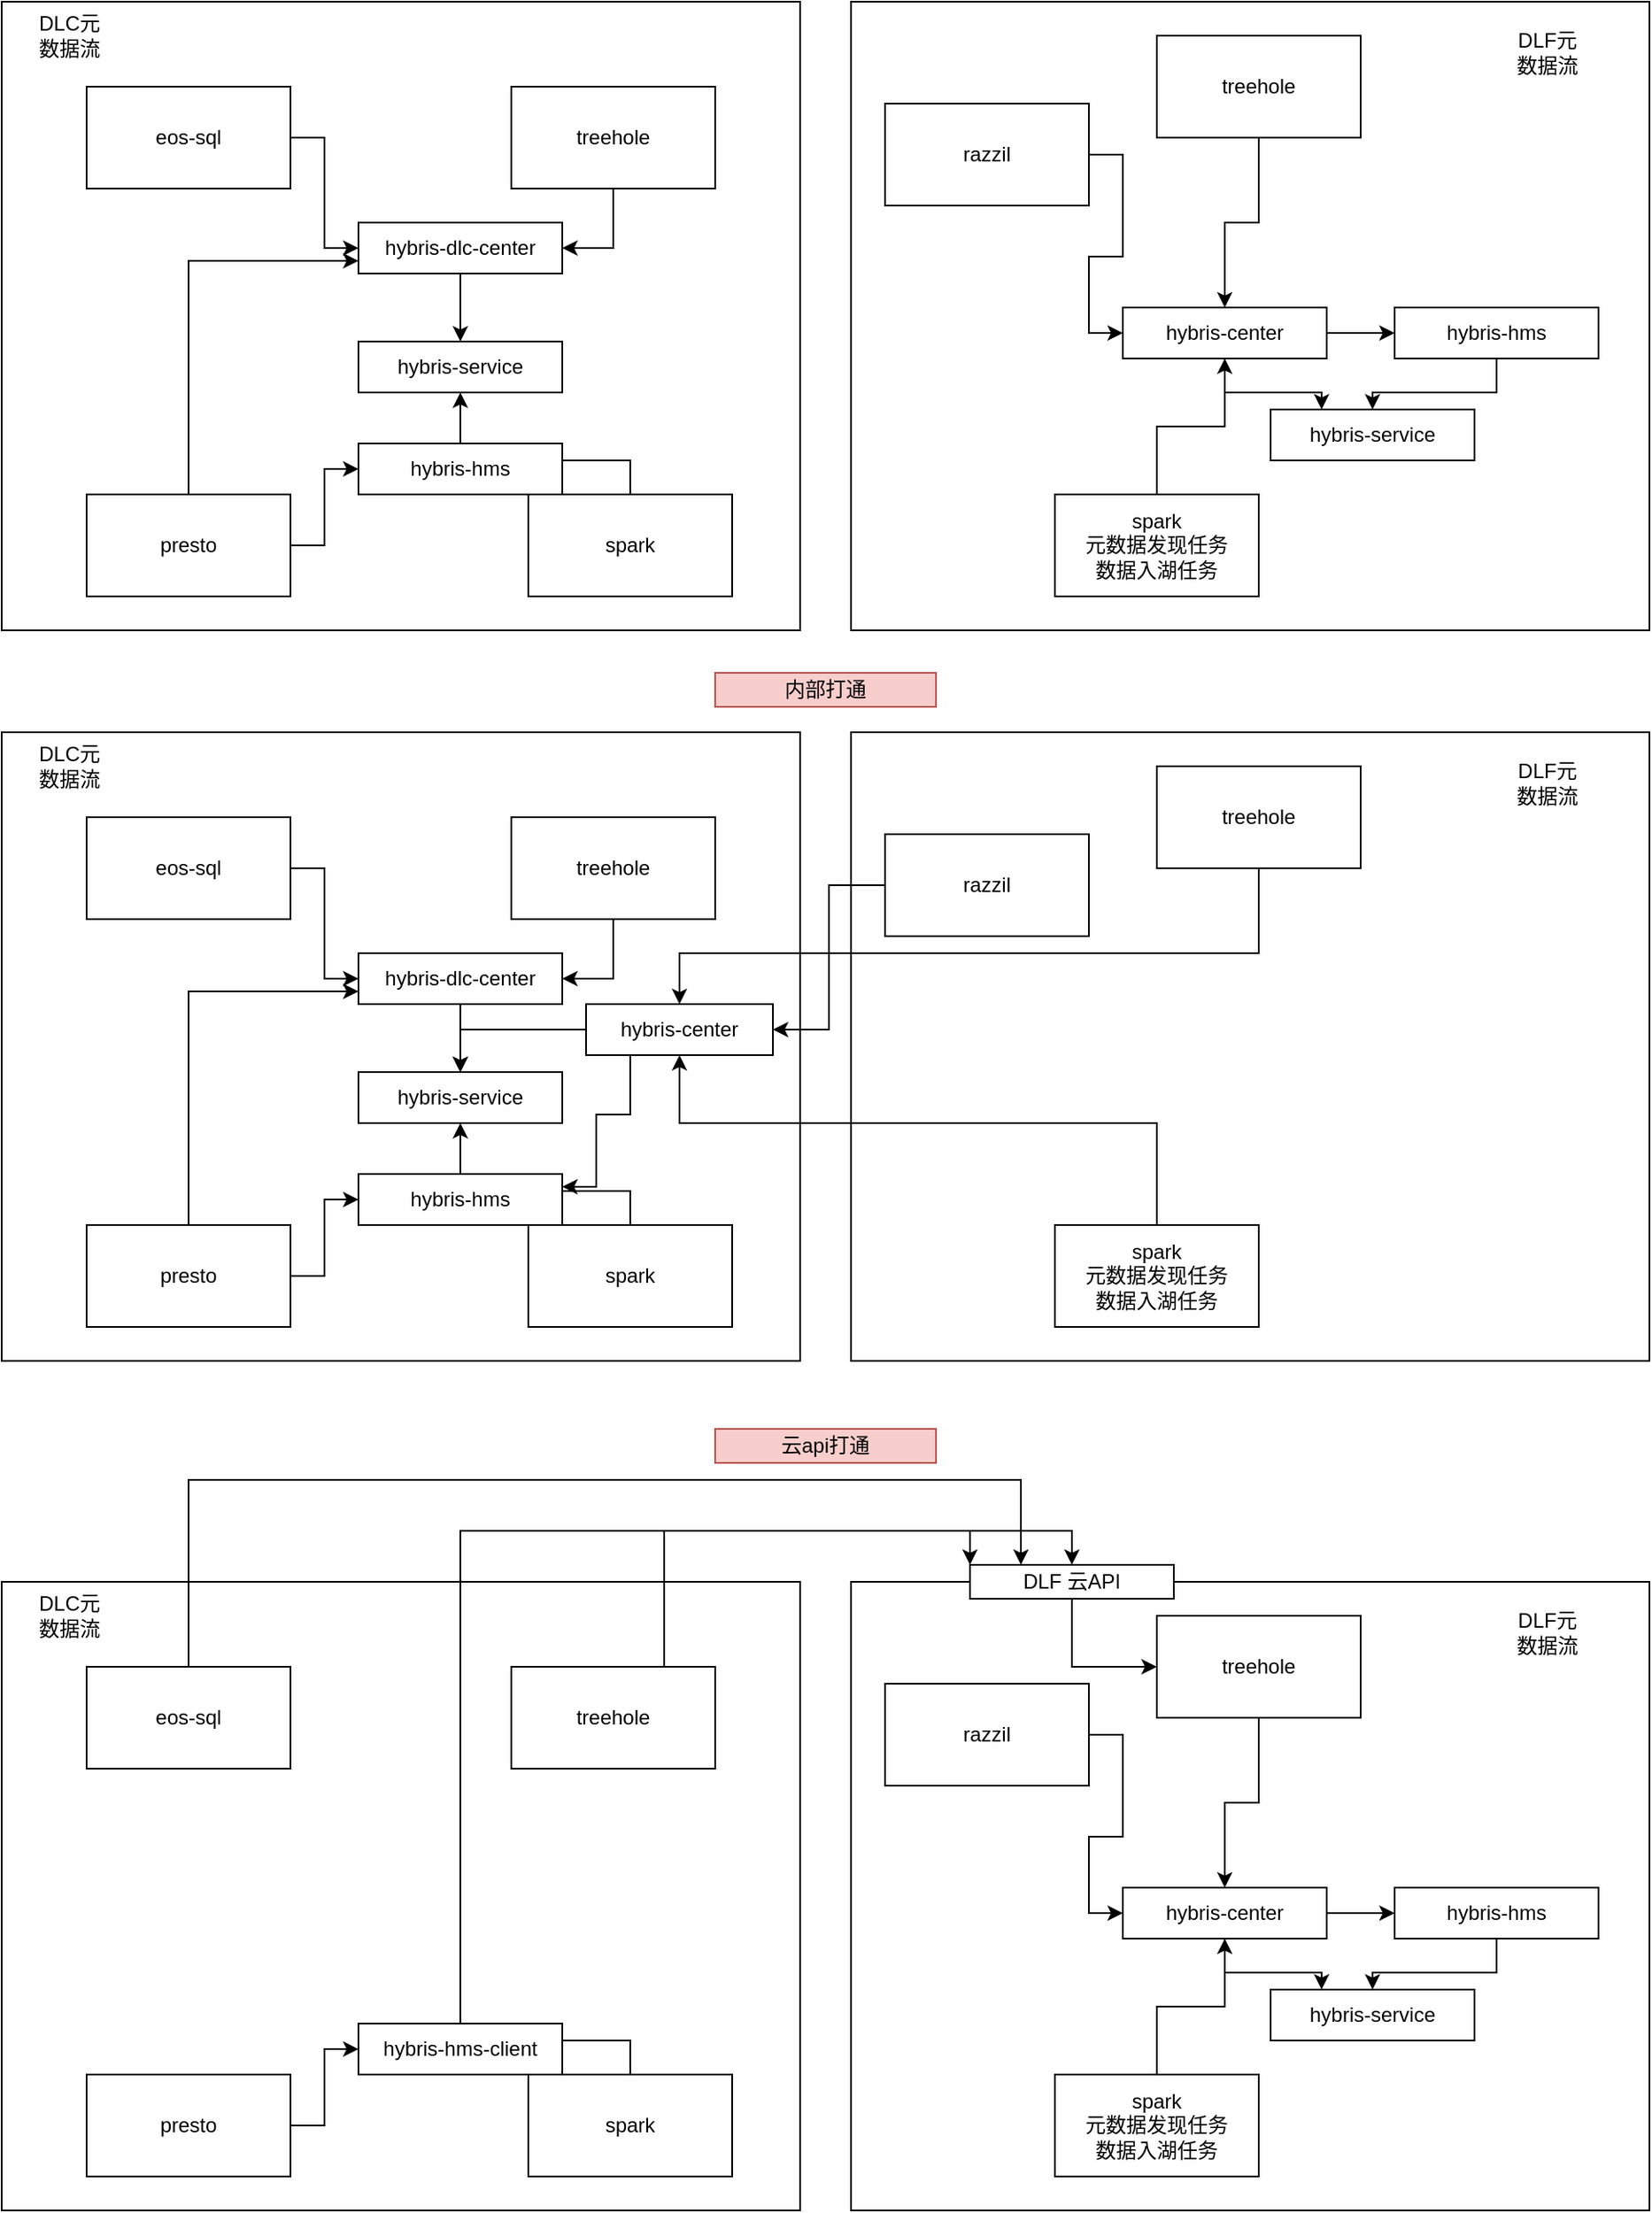 <mxfile version="14.7.6" type="github">
  <diagram id="2t6IbQ_3Ss9iCih5vvq7" name="Page-1">
    <mxGraphModel dx="2125" dy="774" grid="1" gridSize="10" guides="1" tooltips="1" connect="1" arrows="1" fold="1" page="1" pageScale="1" pageWidth="827" pageHeight="1169" math="0" shadow="0">
      <root>
        <mxCell id="0" />
        <mxCell id="1" parent="0" />
        <mxCell id="fpMx2bpj-IznDV89DZn9-18" value="" style="rounded=0;whiteSpace=wrap;html=1;" vertex="1" parent="1">
          <mxGeometry x="460" y="180" width="470" height="370" as="geometry" />
        </mxCell>
        <mxCell id="fpMx2bpj-IznDV89DZn9-13" value="" style="rounded=0;whiteSpace=wrap;html=1;" vertex="1" parent="1">
          <mxGeometry x="-40" y="180" width="470" height="370" as="geometry" />
        </mxCell>
        <mxCell id="fpMx2bpj-IznDV89DZn9-55" style="edgeStyle=orthogonalEdgeStyle;rounded=0;orthogonalLoop=1;jettySize=auto;html=1;entryX=0.5;entryY=0;entryDx=0;entryDy=0;" edge="1" parent="1" source="fpMx2bpj-IznDV89DZn9-1" target="fpMx2bpj-IznDV89DZn9-52">
          <mxGeometry relative="1" as="geometry" />
        </mxCell>
        <mxCell id="fpMx2bpj-IznDV89DZn9-1" value="hybris-dlc-center" style="rounded=0;whiteSpace=wrap;html=1;" vertex="1" parent="1">
          <mxGeometry x="170" y="310" width="120" height="30" as="geometry" />
        </mxCell>
        <mxCell id="fpMx2bpj-IznDV89DZn9-11" style="edgeStyle=orthogonalEdgeStyle;rounded=0;orthogonalLoop=1;jettySize=auto;html=1;entryX=0;entryY=0.5;entryDx=0;entryDy=0;" edge="1" parent="1" source="fpMx2bpj-IznDV89DZn9-2" target="fpMx2bpj-IznDV89DZn9-1">
          <mxGeometry relative="1" as="geometry" />
        </mxCell>
        <mxCell id="fpMx2bpj-IznDV89DZn9-2" value="eos-sql" style="rounded=0;whiteSpace=wrap;html=1;" vertex="1" parent="1">
          <mxGeometry x="10" y="230" width="120" height="60" as="geometry" />
        </mxCell>
        <mxCell id="fpMx2bpj-IznDV89DZn9-46" style="edgeStyle=orthogonalEdgeStyle;rounded=0;orthogonalLoop=1;jettySize=auto;html=1;entryX=0;entryY=0.5;entryDx=0;entryDy=0;" edge="1" parent="1" source="fpMx2bpj-IznDV89DZn9-3" target="fpMx2bpj-IznDV89DZn9-45">
          <mxGeometry relative="1" as="geometry" />
        </mxCell>
        <mxCell id="fpMx2bpj-IznDV89DZn9-157" style="edgeStyle=orthogonalEdgeStyle;rounded=0;orthogonalLoop=1;jettySize=auto;html=1;entryX=0;entryY=0.75;entryDx=0;entryDy=0;" edge="1" parent="1" source="fpMx2bpj-IznDV89DZn9-3" target="fpMx2bpj-IznDV89DZn9-1">
          <mxGeometry relative="1" as="geometry">
            <Array as="points">
              <mxPoint x="70" y="333" />
            </Array>
          </mxGeometry>
        </mxCell>
        <mxCell id="fpMx2bpj-IznDV89DZn9-3" value="presto" style="rounded=0;whiteSpace=wrap;html=1;" vertex="1" parent="1">
          <mxGeometry x="10" y="470" width="120" height="60" as="geometry" />
        </mxCell>
        <mxCell id="fpMx2bpj-IznDV89DZn9-48" style="edgeStyle=orthogonalEdgeStyle;rounded=0;orthogonalLoop=1;jettySize=auto;html=1;entryX=1;entryY=0.5;entryDx=0;entryDy=0;" edge="1" parent="1" source="fpMx2bpj-IznDV89DZn9-4" target="fpMx2bpj-IznDV89DZn9-45">
          <mxGeometry relative="1" as="geometry" />
        </mxCell>
        <mxCell id="fpMx2bpj-IznDV89DZn9-4" value="spark" style="rounded=0;whiteSpace=wrap;html=1;" vertex="1" parent="1">
          <mxGeometry x="270" y="470" width="120" height="60" as="geometry" />
        </mxCell>
        <mxCell id="fpMx2bpj-IznDV89DZn9-12" style="edgeStyle=orthogonalEdgeStyle;rounded=0;orthogonalLoop=1;jettySize=auto;html=1;entryX=1;entryY=0.5;entryDx=0;entryDy=0;" edge="1" parent="1" source="fpMx2bpj-IznDV89DZn9-5" target="fpMx2bpj-IznDV89DZn9-1">
          <mxGeometry relative="1" as="geometry" />
        </mxCell>
        <mxCell id="fpMx2bpj-IznDV89DZn9-5" value="treehole" style="rounded=0;whiteSpace=wrap;html=1;" vertex="1" parent="1">
          <mxGeometry x="260" y="230" width="120" height="60" as="geometry" />
        </mxCell>
        <mxCell id="fpMx2bpj-IznDV89DZn9-21" style="edgeStyle=orthogonalEdgeStyle;rounded=0;orthogonalLoop=1;jettySize=auto;html=1;entryX=0;entryY=0.5;entryDx=0;entryDy=0;" edge="1" parent="1" source="fpMx2bpj-IznDV89DZn9-6" target="fpMx2bpj-IznDV89DZn9-8">
          <mxGeometry relative="1" as="geometry" />
        </mxCell>
        <mxCell id="fpMx2bpj-IznDV89DZn9-6" value="razzil" style="rounded=0;whiteSpace=wrap;html=1;" vertex="1" parent="1">
          <mxGeometry x="480" y="240" width="120" height="60" as="geometry" />
        </mxCell>
        <mxCell id="fpMx2bpj-IznDV89DZn9-51" style="edgeStyle=orthogonalEdgeStyle;rounded=0;orthogonalLoop=1;jettySize=auto;html=1;exitX=1;exitY=0.5;exitDx=0;exitDy=0;entryX=0;entryY=0.5;entryDx=0;entryDy=0;" edge="1" parent="1" source="fpMx2bpj-IznDV89DZn9-8" target="fpMx2bpj-IznDV89DZn9-50">
          <mxGeometry relative="1" as="geometry" />
        </mxCell>
        <mxCell id="fpMx2bpj-IznDV89DZn9-59" style="edgeStyle=orthogonalEdgeStyle;rounded=0;orthogonalLoop=1;jettySize=auto;html=1;entryX=0.25;entryY=0;entryDx=0;entryDy=0;" edge="1" parent="1" source="fpMx2bpj-IznDV89DZn9-8" target="fpMx2bpj-IznDV89DZn9-57">
          <mxGeometry relative="1" as="geometry" />
        </mxCell>
        <mxCell id="fpMx2bpj-IznDV89DZn9-8" value="hybris-center" style="rounded=0;whiteSpace=wrap;html=1;" vertex="1" parent="1">
          <mxGeometry x="620" y="360" width="120" height="30" as="geometry" />
        </mxCell>
        <mxCell id="fpMx2bpj-IznDV89DZn9-14" value="DLC元数据流" style="text;html=1;strokeColor=none;fillColor=none;align=center;verticalAlign=middle;whiteSpace=wrap;rounded=0;" vertex="1" parent="1">
          <mxGeometry x="-20" y="190" width="40" height="20" as="geometry" />
        </mxCell>
        <mxCell id="fpMx2bpj-IznDV89DZn9-22" style="edgeStyle=orthogonalEdgeStyle;rounded=0;orthogonalLoop=1;jettySize=auto;html=1;" edge="1" parent="1" source="fpMx2bpj-IznDV89DZn9-17" target="fpMx2bpj-IznDV89DZn9-8">
          <mxGeometry relative="1" as="geometry" />
        </mxCell>
        <mxCell id="fpMx2bpj-IznDV89DZn9-17" value="treehole" style="rounded=0;whiteSpace=wrap;html=1;" vertex="1" parent="1">
          <mxGeometry x="640" y="200" width="120" height="60" as="geometry" />
        </mxCell>
        <mxCell id="fpMx2bpj-IznDV89DZn9-20" style="edgeStyle=orthogonalEdgeStyle;rounded=0;orthogonalLoop=1;jettySize=auto;html=1;entryX=0.5;entryY=1;entryDx=0;entryDy=0;" edge="1" parent="1" source="fpMx2bpj-IznDV89DZn9-19" target="fpMx2bpj-IznDV89DZn9-8">
          <mxGeometry relative="1" as="geometry" />
        </mxCell>
        <mxCell id="fpMx2bpj-IznDV89DZn9-19" value="spark&lt;br&gt;元数据发现任务&lt;br&gt;数据入湖任务" style="rounded=0;whiteSpace=wrap;html=1;" vertex="1" parent="1">
          <mxGeometry x="580" y="470" width="120" height="60" as="geometry" />
        </mxCell>
        <mxCell id="fpMx2bpj-IznDV89DZn9-23" value="DLF元数据流" style="text;html=1;strokeColor=none;fillColor=none;align=center;verticalAlign=middle;whiteSpace=wrap;rounded=0;" vertex="1" parent="1">
          <mxGeometry x="850" y="200" width="40" height="20" as="geometry" />
        </mxCell>
        <mxCell id="fpMx2bpj-IznDV89DZn9-56" style="edgeStyle=orthogonalEdgeStyle;rounded=0;orthogonalLoop=1;jettySize=auto;html=1;" edge="1" parent="1" source="fpMx2bpj-IznDV89DZn9-45" target="fpMx2bpj-IznDV89DZn9-52">
          <mxGeometry relative="1" as="geometry" />
        </mxCell>
        <mxCell id="fpMx2bpj-IznDV89DZn9-45" value="hybris-hms" style="rounded=0;whiteSpace=wrap;html=1;" vertex="1" parent="1">
          <mxGeometry x="170" y="440" width="120" height="30" as="geometry" />
        </mxCell>
        <mxCell id="fpMx2bpj-IznDV89DZn9-58" style="edgeStyle=orthogonalEdgeStyle;rounded=0;orthogonalLoop=1;jettySize=auto;html=1;" edge="1" parent="1" source="fpMx2bpj-IznDV89DZn9-50" target="fpMx2bpj-IznDV89DZn9-57">
          <mxGeometry relative="1" as="geometry" />
        </mxCell>
        <mxCell id="fpMx2bpj-IznDV89DZn9-50" value="hybris-hms" style="rounded=0;whiteSpace=wrap;html=1;" vertex="1" parent="1">
          <mxGeometry x="780" y="360" width="120" height="30" as="geometry" />
        </mxCell>
        <mxCell id="fpMx2bpj-IznDV89DZn9-52" value="hybris-service" style="rounded=0;whiteSpace=wrap;html=1;" vertex="1" parent="1">
          <mxGeometry x="170" y="380" width="120" height="30" as="geometry" />
        </mxCell>
        <mxCell id="fpMx2bpj-IznDV89DZn9-57" value="hybris-service" style="rounded=0;whiteSpace=wrap;html=1;" vertex="1" parent="1">
          <mxGeometry x="707" y="420" width="120" height="30" as="geometry" />
        </mxCell>
        <mxCell id="fpMx2bpj-IznDV89DZn9-61" value="" style="rounded=0;whiteSpace=wrap;html=1;" vertex="1" parent="1">
          <mxGeometry x="460" y="610" width="470" height="370" as="geometry" />
        </mxCell>
        <mxCell id="fpMx2bpj-IznDV89DZn9-62" value="" style="rounded=0;whiteSpace=wrap;html=1;" vertex="1" parent="1">
          <mxGeometry x="-40" y="610" width="470" height="370" as="geometry" />
        </mxCell>
        <mxCell id="fpMx2bpj-IznDV89DZn9-63" style="edgeStyle=orthogonalEdgeStyle;rounded=0;orthogonalLoop=1;jettySize=auto;html=1;entryX=0.5;entryY=0;entryDx=0;entryDy=0;" edge="1" parent="1" source="fpMx2bpj-IznDV89DZn9-64" target="fpMx2bpj-IznDV89DZn9-88">
          <mxGeometry relative="1" as="geometry" />
        </mxCell>
        <mxCell id="fpMx2bpj-IznDV89DZn9-64" value="hybris-dlc-center" style="rounded=0;whiteSpace=wrap;html=1;" vertex="1" parent="1">
          <mxGeometry x="170" y="740" width="120" height="30" as="geometry" />
        </mxCell>
        <mxCell id="fpMx2bpj-IznDV89DZn9-65" style="edgeStyle=orthogonalEdgeStyle;rounded=0;orthogonalLoop=1;jettySize=auto;html=1;entryX=0;entryY=0.5;entryDx=0;entryDy=0;" edge="1" parent="1" source="fpMx2bpj-IznDV89DZn9-66" target="fpMx2bpj-IznDV89DZn9-64">
          <mxGeometry relative="1" as="geometry" />
        </mxCell>
        <mxCell id="fpMx2bpj-IznDV89DZn9-66" value="eos-sql" style="rounded=0;whiteSpace=wrap;html=1;" vertex="1" parent="1">
          <mxGeometry x="10" y="660" width="120" height="60" as="geometry" />
        </mxCell>
        <mxCell id="fpMx2bpj-IznDV89DZn9-67" style="edgeStyle=orthogonalEdgeStyle;rounded=0;orthogonalLoop=1;jettySize=auto;html=1;entryX=0;entryY=0.5;entryDx=0;entryDy=0;" edge="1" parent="1" source="fpMx2bpj-IznDV89DZn9-68" target="fpMx2bpj-IznDV89DZn9-85">
          <mxGeometry relative="1" as="geometry" />
        </mxCell>
        <mxCell id="fpMx2bpj-IznDV89DZn9-156" style="edgeStyle=orthogonalEdgeStyle;rounded=0;orthogonalLoop=1;jettySize=auto;html=1;entryX=0;entryY=0.75;entryDx=0;entryDy=0;" edge="1" parent="1" source="fpMx2bpj-IznDV89DZn9-68" target="fpMx2bpj-IznDV89DZn9-64">
          <mxGeometry relative="1" as="geometry">
            <Array as="points">
              <mxPoint x="70" y="763" />
            </Array>
          </mxGeometry>
        </mxCell>
        <mxCell id="fpMx2bpj-IznDV89DZn9-68" value="presto" style="rounded=0;whiteSpace=wrap;html=1;" vertex="1" parent="1">
          <mxGeometry x="10" y="900" width="120" height="60" as="geometry" />
        </mxCell>
        <mxCell id="fpMx2bpj-IznDV89DZn9-69" style="edgeStyle=orthogonalEdgeStyle;rounded=0;orthogonalLoop=1;jettySize=auto;html=1;entryX=1;entryY=0.5;entryDx=0;entryDy=0;" edge="1" parent="1" source="fpMx2bpj-IznDV89DZn9-70" target="fpMx2bpj-IznDV89DZn9-85">
          <mxGeometry relative="1" as="geometry" />
        </mxCell>
        <mxCell id="fpMx2bpj-IznDV89DZn9-70" value="spark" style="rounded=0;whiteSpace=wrap;html=1;" vertex="1" parent="1">
          <mxGeometry x="270" y="900" width="120" height="60" as="geometry" />
        </mxCell>
        <mxCell id="fpMx2bpj-IznDV89DZn9-71" style="edgeStyle=orthogonalEdgeStyle;rounded=0;orthogonalLoop=1;jettySize=auto;html=1;entryX=1;entryY=0.5;entryDx=0;entryDy=0;" edge="1" parent="1" source="fpMx2bpj-IznDV89DZn9-72" target="fpMx2bpj-IznDV89DZn9-64">
          <mxGeometry relative="1" as="geometry" />
        </mxCell>
        <mxCell id="fpMx2bpj-IznDV89DZn9-72" value="treehole" style="rounded=0;whiteSpace=wrap;html=1;" vertex="1" parent="1">
          <mxGeometry x="260" y="660" width="120" height="60" as="geometry" />
        </mxCell>
        <mxCell id="fpMx2bpj-IznDV89DZn9-90" style="edgeStyle=orthogonalEdgeStyle;rounded=0;orthogonalLoop=1;jettySize=auto;html=1;entryX=1;entryY=0.5;entryDx=0;entryDy=0;" edge="1" parent="1" source="fpMx2bpj-IznDV89DZn9-74" target="fpMx2bpj-IznDV89DZn9-77">
          <mxGeometry relative="1" as="geometry" />
        </mxCell>
        <mxCell id="fpMx2bpj-IznDV89DZn9-74" value="razzil" style="rounded=0;whiteSpace=wrap;html=1;" vertex="1" parent="1">
          <mxGeometry x="480" y="670" width="120" height="60" as="geometry" />
        </mxCell>
        <mxCell id="fpMx2bpj-IznDV89DZn9-92" style="edgeStyle=orthogonalEdgeStyle;rounded=0;orthogonalLoop=1;jettySize=auto;html=1;exitX=0;exitY=0.5;exitDx=0;exitDy=0;" edge="1" parent="1" source="fpMx2bpj-IznDV89DZn9-77" target="fpMx2bpj-IznDV89DZn9-88">
          <mxGeometry relative="1" as="geometry" />
        </mxCell>
        <mxCell id="fpMx2bpj-IznDV89DZn9-93" style="edgeStyle=orthogonalEdgeStyle;rounded=0;orthogonalLoop=1;jettySize=auto;html=1;entryX=1;entryY=0.25;entryDx=0;entryDy=0;" edge="1" parent="1" source="fpMx2bpj-IznDV89DZn9-77" target="fpMx2bpj-IznDV89DZn9-85">
          <mxGeometry relative="1" as="geometry">
            <Array as="points">
              <mxPoint x="330" y="835" />
              <mxPoint x="310" y="835" />
              <mxPoint x="310" y="878" />
            </Array>
          </mxGeometry>
        </mxCell>
        <mxCell id="fpMx2bpj-IznDV89DZn9-77" value="hybris-center" style="rounded=0;whiteSpace=wrap;html=1;" vertex="1" parent="1">
          <mxGeometry x="304" y="770" width="110" height="30" as="geometry" />
        </mxCell>
        <mxCell id="fpMx2bpj-IznDV89DZn9-78" value="DLC元数据流" style="text;html=1;strokeColor=none;fillColor=none;align=center;verticalAlign=middle;whiteSpace=wrap;rounded=0;" vertex="1" parent="1">
          <mxGeometry x="-20" y="620" width="40" height="20" as="geometry" />
        </mxCell>
        <mxCell id="fpMx2bpj-IznDV89DZn9-79" style="edgeStyle=orthogonalEdgeStyle;rounded=0;orthogonalLoop=1;jettySize=auto;html=1;" edge="1" parent="1" source="fpMx2bpj-IznDV89DZn9-80" target="fpMx2bpj-IznDV89DZn9-77">
          <mxGeometry relative="1" as="geometry">
            <Array as="points">
              <mxPoint x="700" y="740" />
              <mxPoint x="359" y="740" />
            </Array>
          </mxGeometry>
        </mxCell>
        <mxCell id="fpMx2bpj-IznDV89DZn9-80" value="treehole" style="rounded=0;whiteSpace=wrap;html=1;" vertex="1" parent="1">
          <mxGeometry x="640" y="630" width="120" height="60" as="geometry" />
        </mxCell>
        <mxCell id="fpMx2bpj-IznDV89DZn9-91" style="edgeStyle=orthogonalEdgeStyle;rounded=0;orthogonalLoop=1;jettySize=auto;html=1;" edge="1" parent="1" source="fpMx2bpj-IznDV89DZn9-82" target="fpMx2bpj-IznDV89DZn9-77">
          <mxGeometry relative="1" as="geometry">
            <Array as="points">
              <mxPoint x="640" y="840" />
              <mxPoint x="359" y="840" />
            </Array>
          </mxGeometry>
        </mxCell>
        <mxCell id="fpMx2bpj-IznDV89DZn9-82" value="spark&lt;br&gt;元数据发现任务&lt;br&gt;数据入湖任务" style="rounded=0;whiteSpace=wrap;html=1;" vertex="1" parent="1">
          <mxGeometry x="580" y="900" width="120" height="60" as="geometry" />
        </mxCell>
        <mxCell id="fpMx2bpj-IznDV89DZn9-83" value="DLF元数据流" style="text;html=1;strokeColor=none;fillColor=none;align=center;verticalAlign=middle;whiteSpace=wrap;rounded=0;" vertex="1" parent="1">
          <mxGeometry x="850" y="630" width="40" height="20" as="geometry" />
        </mxCell>
        <mxCell id="fpMx2bpj-IznDV89DZn9-84" style="edgeStyle=orthogonalEdgeStyle;rounded=0;orthogonalLoop=1;jettySize=auto;html=1;" edge="1" parent="1" source="fpMx2bpj-IznDV89DZn9-85" target="fpMx2bpj-IznDV89DZn9-88">
          <mxGeometry relative="1" as="geometry" />
        </mxCell>
        <mxCell id="fpMx2bpj-IznDV89DZn9-85" value="hybris-hms" style="rounded=0;whiteSpace=wrap;html=1;" vertex="1" parent="1">
          <mxGeometry x="170" y="870" width="120" height="30" as="geometry" />
        </mxCell>
        <mxCell id="fpMx2bpj-IznDV89DZn9-88" value="hybris-service" style="rounded=0;whiteSpace=wrap;html=1;" vertex="1" parent="1">
          <mxGeometry x="170" y="810" width="120" height="30" as="geometry" />
        </mxCell>
        <mxCell id="fpMx2bpj-IznDV89DZn9-120" value="" style="rounded=0;whiteSpace=wrap;html=1;" vertex="1" parent="1">
          <mxGeometry x="460" y="1110" width="470" height="370" as="geometry" />
        </mxCell>
        <mxCell id="fpMx2bpj-IznDV89DZn9-121" value="" style="rounded=0;whiteSpace=wrap;html=1;" vertex="1" parent="1">
          <mxGeometry x="-40" y="1110" width="470" height="370" as="geometry" />
        </mxCell>
        <mxCell id="fpMx2bpj-IznDV89DZn9-124" style="edgeStyle=orthogonalEdgeStyle;rounded=0;orthogonalLoop=1;jettySize=auto;html=1;entryX=0.25;entryY=0;entryDx=0;entryDy=0;" edge="1" parent="1" source="fpMx2bpj-IznDV89DZn9-125" target="fpMx2bpj-IznDV89DZn9-149">
          <mxGeometry relative="1" as="geometry">
            <mxPoint x="170" y="1255" as="targetPoint" />
            <Array as="points">
              <mxPoint x="70" y="1050" />
              <mxPoint x="560" y="1050" />
            </Array>
          </mxGeometry>
        </mxCell>
        <mxCell id="fpMx2bpj-IznDV89DZn9-125" value="eos-sql" style="rounded=0;whiteSpace=wrap;html=1;" vertex="1" parent="1">
          <mxGeometry x="10" y="1160" width="120" height="60" as="geometry" />
        </mxCell>
        <mxCell id="fpMx2bpj-IznDV89DZn9-126" style="edgeStyle=orthogonalEdgeStyle;rounded=0;orthogonalLoop=1;jettySize=auto;html=1;entryX=0;entryY=0.5;entryDx=0;entryDy=0;" edge="1" parent="1" source="fpMx2bpj-IznDV89DZn9-127" target="fpMx2bpj-IznDV89DZn9-144">
          <mxGeometry relative="1" as="geometry" />
        </mxCell>
        <mxCell id="fpMx2bpj-IznDV89DZn9-127" value="presto" style="rounded=0;whiteSpace=wrap;html=1;" vertex="1" parent="1">
          <mxGeometry x="10" y="1400" width="120" height="60" as="geometry" />
        </mxCell>
        <mxCell id="fpMx2bpj-IznDV89DZn9-128" style="edgeStyle=orthogonalEdgeStyle;rounded=0;orthogonalLoop=1;jettySize=auto;html=1;entryX=1;entryY=0.5;entryDx=0;entryDy=0;" edge="1" parent="1" source="fpMx2bpj-IznDV89DZn9-129" target="fpMx2bpj-IznDV89DZn9-144">
          <mxGeometry relative="1" as="geometry" />
        </mxCell>
        <mxCell id="fpMx2bpj-IznDV89DZn9-129" value="spark" style="rounded=0;whiteSpace=wrap;html=1;" vertex="1" parent="1">
          <mxGeometry x="270" y="1400" width="120" height="60" as="geometry" />
        </mxCell>
        <mxCell id="fpMx2bpj-IznDV89DZn9-152" style="edgeStyle=orthogonalEdgeStyle;rounded=0;orthogonalLoop=1;jettySize=auto;html=1;entryX=0;entryY=0;entryDx=0;entryDy=0;" edge="1" parent="1" source="fpMx2bpj-IznDV89DZn9-131" target="fpMx2bpj-IznDV89DZn9-149">
          <mxGeometry relative="1" as="geometry">
            <Array as="points">
              <mxPoint x="350" y="1080" />
              <mxPoint x="530" y="1080" />
            </Array>
          </mxGeometry>
        </mxCell>
        <mxCell id="fpMx2bpj-IznDV89DZn9-131" value="treehole" style="rounded=0;whiteSpace=wrap;html=1;" vertex="1" parent="1">
          <mxGeometry x="260" y="1160" width="120" height="60" as="geometry" />
        </mxCell>
        <mxCell id="fpMx2bpj-IznDV89DZn9-132" style="edgeStyle=orthogonalEdgeStyle;rounded=0;orthogonalLoop=1;jettySize=auto;html=1;entryX=0;entryY=0.5;entryDx=0;entryDy=0;" edge="1" parent="1" source="fpMx2bpj-IznDV89DZn9-133" target="fpMx2bpj-IznDV89DZn9-136">
          <mxGeometry relative="1" as="geometry" />
        </mxCell>
        <mxCell id="fpMx2bpj-IznDV89DZn9-133" value="razzil" style="rounded=0;whiteSpace=wrap;html=1;" vertex="1" parent="1">
          <mxGeometry x="480" y="1170" width="120" height="60" as="geometry" />
        </mxCell>
        <mxCell id="fpMx2bpj-IznDV89DZn9-134" style="edgeStyle=orthogonalEdgeStyle;rounded=0;orthogonalLoop=1;jettySize=auto;html=1;exitX=1;exitY=0.5;exitDx=0;exitDy=0;entryX=0;entryY=0.5;entryDx=0;entryDy=0;" edge="1" parent="1" source="fpMx2bpj-IznDV89DZn9-136" target="fpMx2bpj-IznDV89DZn9-146">
          <mxGeometry relative="1" as="geometry" />
        </mxCell>
        <mxCell id="fpMx2bpj-IznDV89DZn9-135" style="edgeStyle=orthogonalEdgeStyle;rounded=0;orthogonalLoop=1;jettySize=auto;html=1;entryX=0.25;entryY=0;entryDx=0;entryDy=0;" edge="1" parent="1" source="fpMx2bpj-IznDV89DZn9-136" target="fpMx2bpj-IznDV89DZn9-148">
          <mxGeometry relative="1" as="geometry" />
        </mxCell>
        <mxCell id="fpMx2bpj-IznDV89DZn9-136" value="hybris-center" style="rounded=0;whiteSpace=wrap;html=1;" vertex="1" parent="1">
          <mxGeometry x="620" y="1290" width="120" height="30" as="geometry" />
        </mxCell>
        <mxCell id="fpMx2bpj-IznDV89DZn9-137" value="DLC元数据流" style="text;html=1;strokeColor=none;fillColor=none;align=center;verticalAlign=middle;whiteSpace=wrap;rounded=0;" vertex="1" parent="1">
          <mxGeometry x="-20" y="1120" width="40" height="20" as="geometry" />
        </mxCell>
        <mxCell id="fpMx2bpj-IznDV89DZn9-138" style="edgeStyle=orthogonalEdgeStyle;rounded=0;orthogonalLoop=1;jettySize=auto;html=1;" edge="1" parent="1" source="fpMx2bpj-IznDV89DZn9-139" target="fpMx2bpj-IznDV89DZn9-136">
          <mxGeometry relative="1" as="geometry" />
        </mxCell>
        <mxCell id="fpMx2bpj-IznDV89DZn9-139" value="treehole" style="rounded=0;whiteSpace=wrap;html=1;" vertex="1" parent="1">
          <mxGeometry x="640" y="1130" width="120" height="60" as="geometry" />
        </mxCell>
        <mxCell id="fpMx2bpj-IznDV89DZn9-140" style="edgeStyle=orthogonalEdgeStyle;rounded=0;orthogonalLoop=1;jettySize=auto;html=1;entryX=0.5;entryY=1;entryDx=0;entryDy=0;" edge="1" parent="1" source="fpMx2bpj-IznDV89DZn9-141" target="fpMx2bpj-IznDV89DZn9-136">
          <mxGeometry relative="1" as="geometry" />
        </mxCell>
        <mxCell id="fpMx2bpj-IznDV89DZn9-141" value="spark&lt;br&gt;元数据发现任务&lt;br&gt;数据入湖任务" style="rounded=0;whiteSpace=wrap;html=1;" vertex="1" parent="1">
          <mxGeometry x="580" y="1400" width="120" height="60" as="geometry" />
        </mxCell>
        <mxCell id="fpMx2bpj-IznDV89DZn9-142" value="DLF元数据流" style="text;html=1;strokeColor=none;fillColor=none;align=center;verticalAlign=middle;whiteSpace=wrap;rounded=0;" vertex="1" parent="1">
          <mxGeometry x="850" y="1130" width="40" height="20" as="geometry" />
        </mxCell>
        <mxCell id="fpMx2bpj-IznDV89DZn9-153" style="edgeStyle=orthogonalEdgeStyle;rounded=0;orthogonalLoop=1;jettySize=auto;html=1;entryX=0.5;entryY=0;entryDx=0;entryDy=0;" edge="1" parent="1" source="fpMx2bpj-IznDV89DZn9-144" target="fpMx2bpj-IznDV89DZn9-149">
          <mxGeometry relative="1" as="geometry">
            <Array as="points">
              <mxPoint x="230" y="1080" />
              <mxPoint x="590" y="1080" />
            </Array>
          </mxGeometry>
        </mxCell>
        <mxCell id="fpMx2bpj-IznDV89DZn9-144" value="hybris-hms-client" style="rounded=0;whiteSpace=wrap;html=1;" vertex="1" parent="1">
          <mxGeometry x="170" y="1370" width="120" height="30" as="geometry" />
        </mxCell>
        <mxCell id="fpMx2bpj-IznDV89DZn9-145" style="edgeStyle=orthogonalEdgeStyle;rounded=0;orthogonalLoop=1;jettySize=auto;html=1;" edge="1" parent="1" source="fpMx2bpj-IznDV89DZn9-146" target="fpMx2bpj-IznDV89DZn9-148">
          <mxGeometry relative="1" as="geometry" />
        </mxCell>
        <mxCell id="fpMx2bpj-IznDV89DZn9-146" value="hybris-hms" style="rounded=0;whiteSpace=wrap;html=1;" vertex="1" parent="1">
          <mxGeometry x="780" y="1290" width="120" height="30" as="geometry" />
        </mxCell>
        <mxCell id="fpMx2bpj-IznDV89DZn9-148" value="hybris-service" style="rounded=0;whiteSpace=wrap;html=1;" vertex="1" parent="1">
          <mxGeometry x="707" y="1350" width="120" height="30" as="geometry" />
        </mxCell>
        <mxCell id="fpMx2bpj-IznDV89DZn9-150" style="edgeStyle=orthogonalEdgeStyle;rounded=0;orthogonalLoop=1;jettySize=auto;html=1;entryX=0;entryY=0.5;entryDx=0;entryDy=0;" edge="1" parent="1" source="fpMx2bpj-IznDV89DZn9-149" target="fpMx2bpj-IznDV89DZn9-139">
          <mxGeometry relative="1" as="geometry" />
        </mxCell>
        <mxCell id="fpMx2bpj-IznDV89DZn9-149" value="DLF 云API" style="rounded=0;whiteSpace=wrap;html=1;" vertex="1" parent="1">
          <mxGeometry x="530" y="1100" width="120" height="20" as="geometry" />
        </mxCell>
        <mxCell id="fpMx2bpj-IznDV89DZn9-154" value="内部打通" style="text;html=1;strokeColor=#b85450;fillColor=#f8cecc;align=center;verticalAlign=middle;whiteSpace=wrap;rounded=0;" vertex="1" parent="1">
          <mxGeometry x="380" y="575" width="130" height="20" as="geometry" />
        </mxCell>
        <mxCell id="fpMx2bpj-IznDV89DZn9-155" value="云api打通" style="text;html=1;strokeColor=#b85450;fillColor=#f8cecc;align=center;verticalAlign=middle;whiteSpace=wrap;rounded=0;" vertex="1" parent="1">
          <mxGeometry x="380" y="1020" width="130" height="20" as="geometry" />
        </mxCell>
      </root>
    </mxGraphModel>
  </diagram>
</mxfile>

